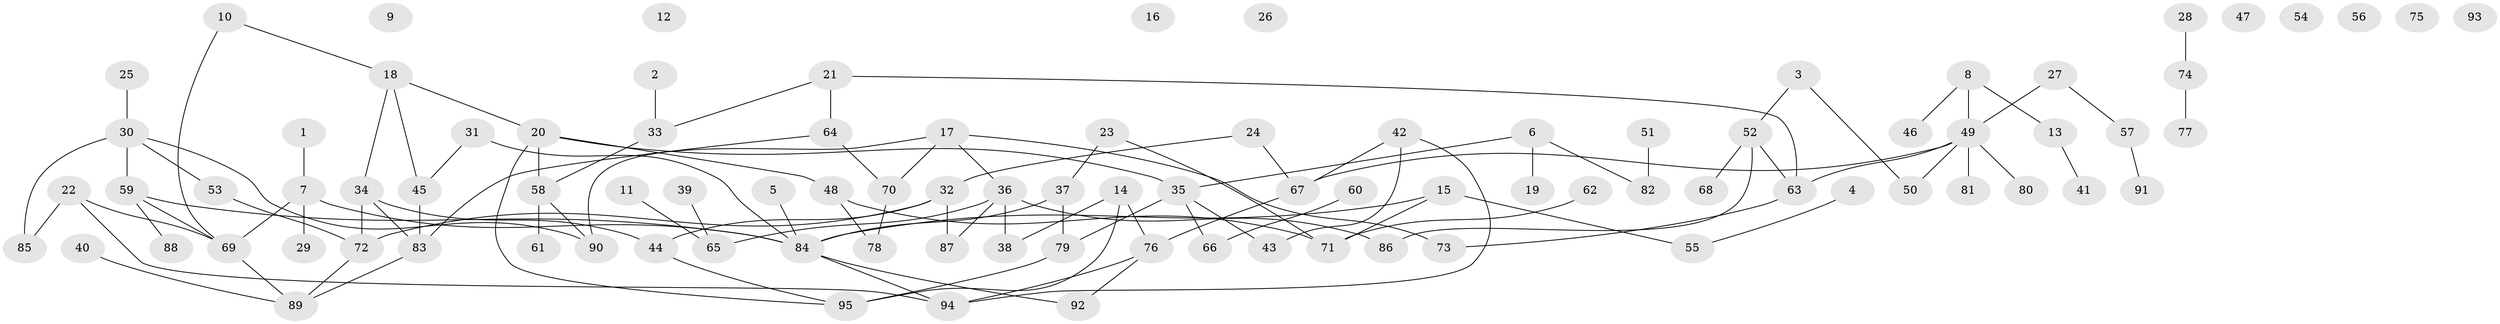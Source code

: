 // Generated by graph-tools (version 1.1) at 2025/00/03/09/25 03:00:46]
// undirected, 95 vertices, 113 edges
graph export_dot {
graph [start="1"]
  node [color=gray90,style=filled];
  1;
  2;
  3;
  4;
  5;
  6;
  7;
  8;
  9;
  10;
  11;
  12;
  13;
  14;
  15;
  16;
  17;
  18;
  19;
  20;
  21;
  22;
  23;
  24;
  25;
  26;
  27;
  28;
  29;
  30;
  31;
  32;
  33;
  34;
  35;
  36;
  37;
  38;
  39;
  40;
  41;
  42;
  43;
  44;
  45;
  46;
  47;
  48;
  49;
  50;
  51;
  52;
  53;
  54;
  55;
  56;
  57;
  58;
  59;
  60;
  61;
  62;
  63;
  64;
  65;
  66;
  67;
  68;
  69;
  70;
  71;
  72;
  73;
  74;
  75;
  76;
  77;
  78;
  79;
  80;
  81;
  82;
  83;
  84;
  85;
  86;
  87;
  88;
  89;
  90;
  91;
  92;
  93;
  94;
  95;
  1 -- 7;
  2 -- 33;
  3 -- 50;
  3 -- 52;
  4 -- 55;
  5 -- 84;
  6 -- 19;
  6 -- 35;
  6 -- 82;
  7 -- 29;
  7 -- 69;
  7 -- 84;
  8 -- 13;
  8 -- 46;
  8 -- 49;
  10 -- 18;
  10 -- 69;
  11 -- 65;
  13 -- 41;
  14 -- 38;
  14 -- 76;
  14 -- 95;
  15 -- 55;
  15 -- 71;
  15 -- 84;
  17 -- 36;
  17 -- 70;
  17 -- 73;
  17 -- 90;
  18 -- 20;
  18 -- 34;
  18 -- 45;
  20 -- 35;
  20 -- 48;
  20 -- 58;
  20 -- 95;
  21 -- 33;
  21 -- 63;
  21 -- 64;
  22 -- 69;
  22 -- 85;
  22 -- 94;
  23 -- 37;
  23 -- 71;
  24 -- 32;
  24 -- 67;
  25 -- 30;
  27 -- 49;
  27 -- 57;
  28 -- 74;
  30 -- 53;
  30 -- 59;
  30 -- 85;
  30 -- 90;
  31 -- 45;
  31 -- 84;
  32 -- 44;
  32 -- 72;
  32 -- 87;
  33 -- 58;
  34 -- 44;
  34 -- 72;
  34 -- 83;
  35 -- 43;
  35 -- 66;
  35 -- 79;
  36 -- 38;
  36 -- 65;
  36 -- 86;
  36 -- 87;
  37 -- 79;
  37 -- 84;
  39 -- 65;
  40 -- 89;
  42 -- 43;
  42 -- 67;
  42 -- 94;
  44 -- 95;
  45 -- 83;
  48 -- 71;
  48 -- 78;
  49 -- 50;
  49 -- 63;
  49 -- 67;
  49 -- 80;
  49 -- 81;
  51 -- 82;
  52 -- 63;
  52 -- 68;
  52 -- 86;
  53 -- 72;
  57 -- 91;
  58 -- 61;
  58 -- 90;
  59 -- 69;
  59 -- 84;
  59 -- 88;
  60 -- 66;
  62 -- 71;
  63 -- 73;
  64 -- 70;
  64 -- 83;
  67 -- 76;
  69 -- 89;
  70 -- 78;
  72 -- 89;
  74 -- 77;
  76 -- 92;
  76 -- 94;
  79 -- 95;
  83 -- 89;
  84 -- 92;
  84 -- 94;
}
